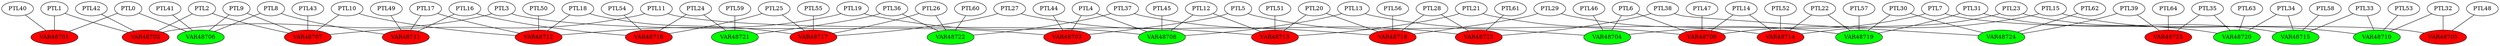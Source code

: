 graph model {
PTL0 -- VAR48701;

PTL0 -- VAR48706;

PTL1 -- VAR48701;

PTL1 -- VAR48702;

PTL2 -- VAR48702;

PTL2 -- VAR48707;

PTL3 -- VAR48702;

PTL3 -- VAR48703;

PTL4 -- VAR48703;

PTL4 -- VAR48708;

PTL5 -- VAR48703;

PTL5 -- VAR48704;

PTL6 -- VAR48704;

PTL6 -- VAR48709;

PTL7 -- VAR48704;

PTL7 -- VAR48705;

PTL8 -- VAR48706;

PTL8 -- VAR48711;

PTL9 -- VAR48706;

PTL9 -- VAR48707;

PTL10 -- VAR48707;

PTL10 -- VAR48712;

PTL11 -- VAR48707;

PTL11 -- VAR48708;

PTL12 -- VAR48708;

PTL12 -- VAR48713;

PTL13 -- VAR48708;

PTL13 -- VAR48709;

PTL14 -- VAR48709;

PTL14 -- VAR48714;

PTL15 -- VAR48709;

PTL15 -- VAR48710;

PTL16 -- VAR48711;

PTL16 -- VAR48716;

PTL17 -- VAR48711;

PTL17 -- VAR48712;

PTL18 -- VAR48712;

PTL18 -- VAR48717;

PTL19 -- VAR48712;

PTL19 -- VAR48713;

PTL20 -- VAR48713;

PTL20 -- VAR48718;

PTL21 -- VAR48713;

PTL21 -- VAR48714;

PTL22 -- VAR48714;

PTL22 -- VAR48719;

PTL23 -- VAR48714;

PTL23 -- VAR48715;

PTL24 -- VAR48716;

PTL24 -- VAR48721;

PTL25 -- VAR48716;

PTL25 -- VAR48717;

PTL26 -- VAR48717;

PTL26 -- VAR48722;

PTL27 -- VAR48717;

PTL27 -- VAR48718;

PTL28 -- VAR48718;

PTL28 -- VAR48723;

PTL29 -- VAR48718;

PTL29 -- VAR48719;

PTL30 -- VAR48719;

PTL30 -- VAR48724;

PTL31 -- VAR48719;

PTL31 -- VAR48720;

PTL32 -- VAR48705;

PTL32 -- VAR48710;

PTL33 -- VAR48710;

PTL33 -- VAR48715;

PTL34 -- VAR48715;

PTL34 -- VAR48720;

PTL35 -- VAR48720;

PTL35 -- VAR48725;

PTL36 -- VAR48721;

PTL36 -- VAR48722;

PTL37 -- VAR48722;

PTL37 -- VAR48723;

PTL38 -- VAR48723;

PTL38 -- VAR48724;

PTL39 -- VAR48724;

PTL39 -- VAR48725;

PTL40 -- VAR48701;

PTL41 -- VAR48706;

PTL42 -- VAR48702;

PTL43 -- VAR48707;

PTL44 -- VAR48703;

PTL45 -- VAR48708;

PTL46 -- VAR48704;

PTL47 -- VAR48709;

PTL48 -- VAR48705;

PTL49 -- VAR48711;

PTL50 -- VAR48712;

PTL51 -- VAR48713;

PTL52 -- VAR48714;

PTL53 -- VAR48710;

PTL54 -- VAR48716;

PTL55 -- VAR48717;

PTL56 -- VAR48718;

PTL57 -- VAR48719;

PTL58 -- VAR48715;

PTL59 -- VAR48721;

PTL60 -- VAR48722;

PTL61 -- VAR48723;

PTL62 -- VAR48724;

PTL63 -- VAR48720;

PTL64 -- VAR48725;

VAR48701 [style=filled fillcolor=red];
VAR48706 [style=filled fillcolor=green];
VAR48702 [style=filled fillcolor=red];
VAR48707 [style=filled fillcolor=red];
VAR48703 [style=filled fillcolor=red];
VAR48708 [style=filled fillcolor=green];
VAR48704 [style=filled fillcolor=green];
VAR48709 [style=filled fillcolor=red];
VAR48705 [style=filled fillcolor=red];
VAR48711 [style=filled fillcolor=red];
VAR48712 [style=filled fillcolor=red];
VAR48713 [style=filled fillcolor=red];
VAR48714 [style=filled fillcolor=red];
VAR48710 [style=filled fillcolor=green];
VAR48716 [style=filled fillcolor=red];
VAR48717 [style=filled fillcolor=red];
VAR48718 [style=filled fillcolor=red];
VAR48719 [style=filled fillcolor=green];
VAR48715 [style=filled fillcolor=green];
VAR48721 [style=filled fillcolor=green];
VAR48722 [style=filled fillcolor=green];
VAR48723 [style=filled fillcolor=red];
VAR48724 [style=filled fillcolor=green];
VAR48720 [style=filled fillcolor=green];
VAR48725 [style=filled fillcolor=red];
}
